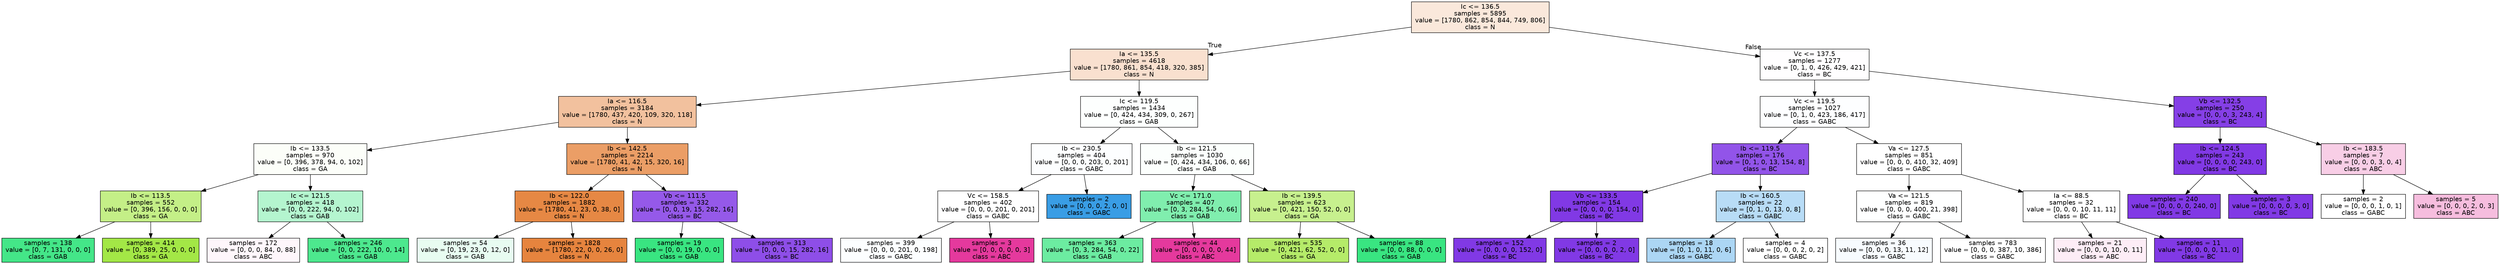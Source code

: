 digraph Tree {
node [shape=box, style="filled", color="black", fontname="helvetica"] ;
edge [fontname="helvetica"] ;
0 [label="Ic <= 136.5\nsamples = 5895\nvalue = [1780, 862, 854, 844, 749, 806]\nclass = N", fillcolor="#fae8db"] ;
1 [label="Ia <= 135.5\nsamples = 4618\nvalue = [1780, 861, 854, 418, 320, 385]\nclass = N", fillcolor="#f9e0cf"] ;
0 -> 1 [labeldistance=2.5, labelangle=45, headlabel="True"] ;
2 [label="Ia <= 116.5\nsamples = 3184\nvalue = [1780, 437, 420, 109, 320, 118]\nclass = N", fillcolor="#f2c19e"] ;
1 -> 2 ;
3 [label="Ib <= 133.5\nsamples = 970\nvalue = [0, 396, 378, 94, 0, 102]\nclass = GA", fillcolor="#fcfef9"] ;
2 -> 3 ;
4 [label="Ib <= 113.5\nsamples = 552\nvalue = [0, 396, 156, 0, 0, 0]\nclass = GA", fillcolor="#c4ef87"] ;
3 -> 4 ;
5 [label="samples = 138\nvalue = [0, 7, 131, 0, 0, 0]\nclass = GAB", fillcolor="#44e688"] ;
4 -> 5 ;
6 [label="samples = 414\nvalue = [0, 389, 25, 0, 0, 0]\nclass = GA", fillcolor="#a3e746"] ;
4 -> 6 ;
7 [label="Ic <= 121.5\nsamples = 418\nvalue = [0, 0, 222, 94, 0, 102]\nclass = GAB", fillcolor="#b4f5cf"] ;
3 -> 7 ;
8 [label="samples = 172\nvalue = [0, 0, 0, 84, 0, 88]\nclass = ABC", fillcolor="#fef6fb"] ;
7 -> 8 ;
9 [label="samples = 246\nvalue = [0, 0, 222, 10, 0, 14]\nclass = GAB", fillcolor="#4de88e"] ;
7 -> 9 ;
10 [label="Ib <= 142.5\nsamples = 2214\nvalue = [1780, 41, 42, 15, 320, 16]\nclass = N", fillcolor="#eb9e66"] ;
2 -> 10 ;
11 [label="Ib <= 122.0\nsamples = 1882\nvalue = [1780, 41, 23, 0, 38, 0]\nclass = N", fillcolor="#e68844"] ;
10 -> 11 ;
12 [label="samples = 54\nvalue = [0, 19, 23, 0, 12, 0]\nclass = GAB", fillcolor="#e8fcf1"] ;
11 -> 12 ;
13 [label="samples = 1828\nvalue = [1780, 22, 0, 0, 26, 0]\nclass = N", fillcolor="#e6843e"] ;
11 -> 13 ;
14 [label="Vb <= 111.5\nsamples = 332\nvalue = [0, 0, 19, 15, 282, 16]\nclass = BC", fillcolor="#9559e9"] ;
10 -> 14 ;
15 [label="samples = 19\nvalue = [0, 0, 19, 0, 0, 0]\nclass = GAB", fillcolor="#39e581"] ;
14 -> 15 ;
16 [label="samples = 313\nvalue = [0, 0, 0, 15, 282, 16]\nclass = BC", fillcolor="#8e4ee8"] ;
14 -> 16 ;
17 [label="Ic <= 119.5\nsamples = 1434\nvalue = [0, 424, 434, 309, 0, 267]\nclass = GAB", fillcolor="#fdfffe"] ;
1 -> 17 ;
18 [label="Ib <= 230.5\nsamples = 404\nvalue = [0, 0, 0, 203, 0, 201]\nclass = GABC", fillcolor="#fdfeff"] ;
17 -> 18 ;
19 [label="Vc <= 158.5\nsamples = 402\nvalue = [0, 0, 0, 201, 0, 201]\nclass = GABC", fillcolor="#ffffff"] ;
18 -> 19 ;
20 [label="samples = 399\nvalue = [0, 0, 0, 201, 0, 198]\nclass = GABC", fillcolor="#fcfeff"] ;
19 -> 20 ;
21 [label="samples = 3\nvalue = [0, 0, 0, 0, 0, 3]\nclass = ABC", fillcolor="#e5399d"] ;
19 -> 21 ;
22 [label="samples = 2\nvalue = [0, 0, 0, 2, 0, 0]\nclass = GABC", fillcolor="#399de5"] ;
18 -> 22 ;
23 [label="Ib <= 121.5\nsamples = 1030\nvalue = [0, 424, 434, 106, 0, 66]\nclass = GAB", fillcolor="#fcfffd"] ;
17 -> 23 ;
24 [label="Vc <= 171.0\nsamples = 407\nvalue = [0, 3, 284, 54, 0, 66]\nclass = GAB", fillcolor="#80eeae"] ;
23 -> 24 ;
25 [label="samples = 363\nvalue = [0, 3, 284, 54, 0, 22]\nclass = GAB", fillcolor="#6ceca1"] ;
24 -> 25 ;
26 [label="samples = 44\nvalue = [0, 0, 0, 0, 0, 44]\nclass = ABC", fillcolor="#e5399d"] ;
24 -> 26 ;
27 [label="Ib <= 139.5\nsamples = 623\nvalue = [0, 421, 150, 52, 0, 0]\nclass = GA", fillcolor="#c7f08e"] ;
23 -> 27 ;
28 [label="samples = 535\nvalue = [0, 421, 62, 52, 0, 0]\nclass = GA", fillcolor="#b5eb69"] ;
27 -> 28 ;
29 [label="samples = 88\nvalue = [0, 0, 88, 0, 0, 0]\nclass = GAB", fillcolor="#39e581"] ;
27 -> 29 ;
30 [label="Vc <= 137.5\nsamples = 1277\nvalue = [0, 1, 0, 426, 429, 421]\nclass = BC", fillcolor="#fffeff"] ;
0 -> 30 [labeldistance=2.5, labelangle=-45, headlabel="False"] ;
31 [label="Vc <= 119.5\nsamples = 1027\nvalue = [0, 1, 0, 423, 186, 417]\nclass = GABC", fillcolor="#fdfeff"] ;
30 -> 31 ;
32 [label="Ib <= 119.5\nsamples = 176\nvalue = [0, 1, 0, 13, 154, 8]\nclass = BC", fillcolor="#9254e9"] ;
31 -> 32 ;
33 [label="Vb <= 133.5\nsamples = 154\nvalue = [0, 0, 0, 0, 154, 0]\nclass = BC", fillcolor="#8139e5"] ;
32 -> 33 ;
34 [label="samples = 152\nvalue = [0, 0, 0, 0, 152, 0]\nclass = BC", fillcolor="#8139e5"] ;
33 -> 34 ;
35 [label="samples = 2\nvalue = [0, 0, 0, 0, 2, 0]\nclass = BC", fillcolor="#8139e5"] ;
33 -> 35 ;
36 [label="Ib <= 160.5\nsamples = 22\nvalue = [0, 1, 0, 13, 0, 8]\nclass = GABC", fillcolor="#b8dcf6"] ;
32 -> 36 ;
37 [label="samples = 18\nvalue = [0, 1, 0, 11, 0, 6]\nclass = GABC", fillcolor="#acd6f4"] ;
36 -> 37 ;
38 [label="samples = 4\nvalue = [0, 0, 0, 2, 0, 2]\nclass = GABC", fillcolor="#ffffff"] ;
36 -> 38 ;
39 [label="Va <= 127.5\nsamples = 851\nvalue = [0, 0, 0, 410, 32, 409]\nclass = GABC", fillcolor="#ffffff"] ;
31 -> 39 ;
40 [label="Va <= 121.5\nsamples = 819\nvalue = [0, 0, 0, 400, 21, 398]\nclass = GABC", fillcolor="#feffff"] ;
39 -> 40 ;
41 [label="samples = 36\nvalue = [0, 0, 0, 13, 11, 12]\nclass = GABC", fillcolor="#f7fbfe"] ;
40 -> 41 ;
42 [label="samples = 783\nvalue = [0, 0, 0, 387, 10, 386]\nclass = GABC", fillcolor="#ffffff"] ;
40 -> 42 ;
43 [label="Ia <= 88.5\nsamples = 32\nvalue = [0, 0, 0, 10, 11, 11]\nclass = BC", fillcolor="#ffffff"] ;
39 -> 43 ;
44 [label="samples = 21\nvalue = [0, 0, 0, 10, 0, 11]\nclass = ABC", fillcolor="#fdedf6"] ;
43 -> 44 ;
45 [label="samples = 11\nvalue = [0, 0, 0, 0, 11, 0]\nclass = BC", fillcolor="#8139e5"] ;
43 -> 45 ;
46 [label="Vb <= 132.5\nsamples = 250\nvalue = [0, 0, 0, 3, 243, 4]\nclass = BC", fillcolor="#853fe6"] ;
30 -> 46 ;
47 [label="Ib <= 124.5\nsamples = 243\nvalue = [0, 0, 0, 0, 243, 0]\nclass = BC", fillcolor="#8139e5"] ;
46 -> 47 ;
48 [label="samples = 240\nvalue = [0, 0, 0, 0, 240, 0]\nclass = BC", fillcolor="#8139e5"] ;
47 -> 48 ;
49 [label="samples = 3\nvalue = [0, 0, 0, 0, 3, 0]\nclass = BC", fillcolor="#8139e5"] ;
47 -> 49 ;
50 [label="Ib <= 183.5\nsamples = 7\nvalue = [0, 0, 0, 3, 0, 4]\nclass = ABC", fillcolor="#f8cee6"] ;
46 -> 50 ;
51 [label="samples = 2\nvalue = [0, 0, 0, 1, 0, 1]\nclass = GABC", fillcolor="#ffffff"] ;
50 -> 51 ;
52 [label="samples = 5\nvalue = [0, 0, 0, 2, 0, 3]\nclass = ABC", fillcolor="#f6bdde"] ;
50 -> 52 ;
}